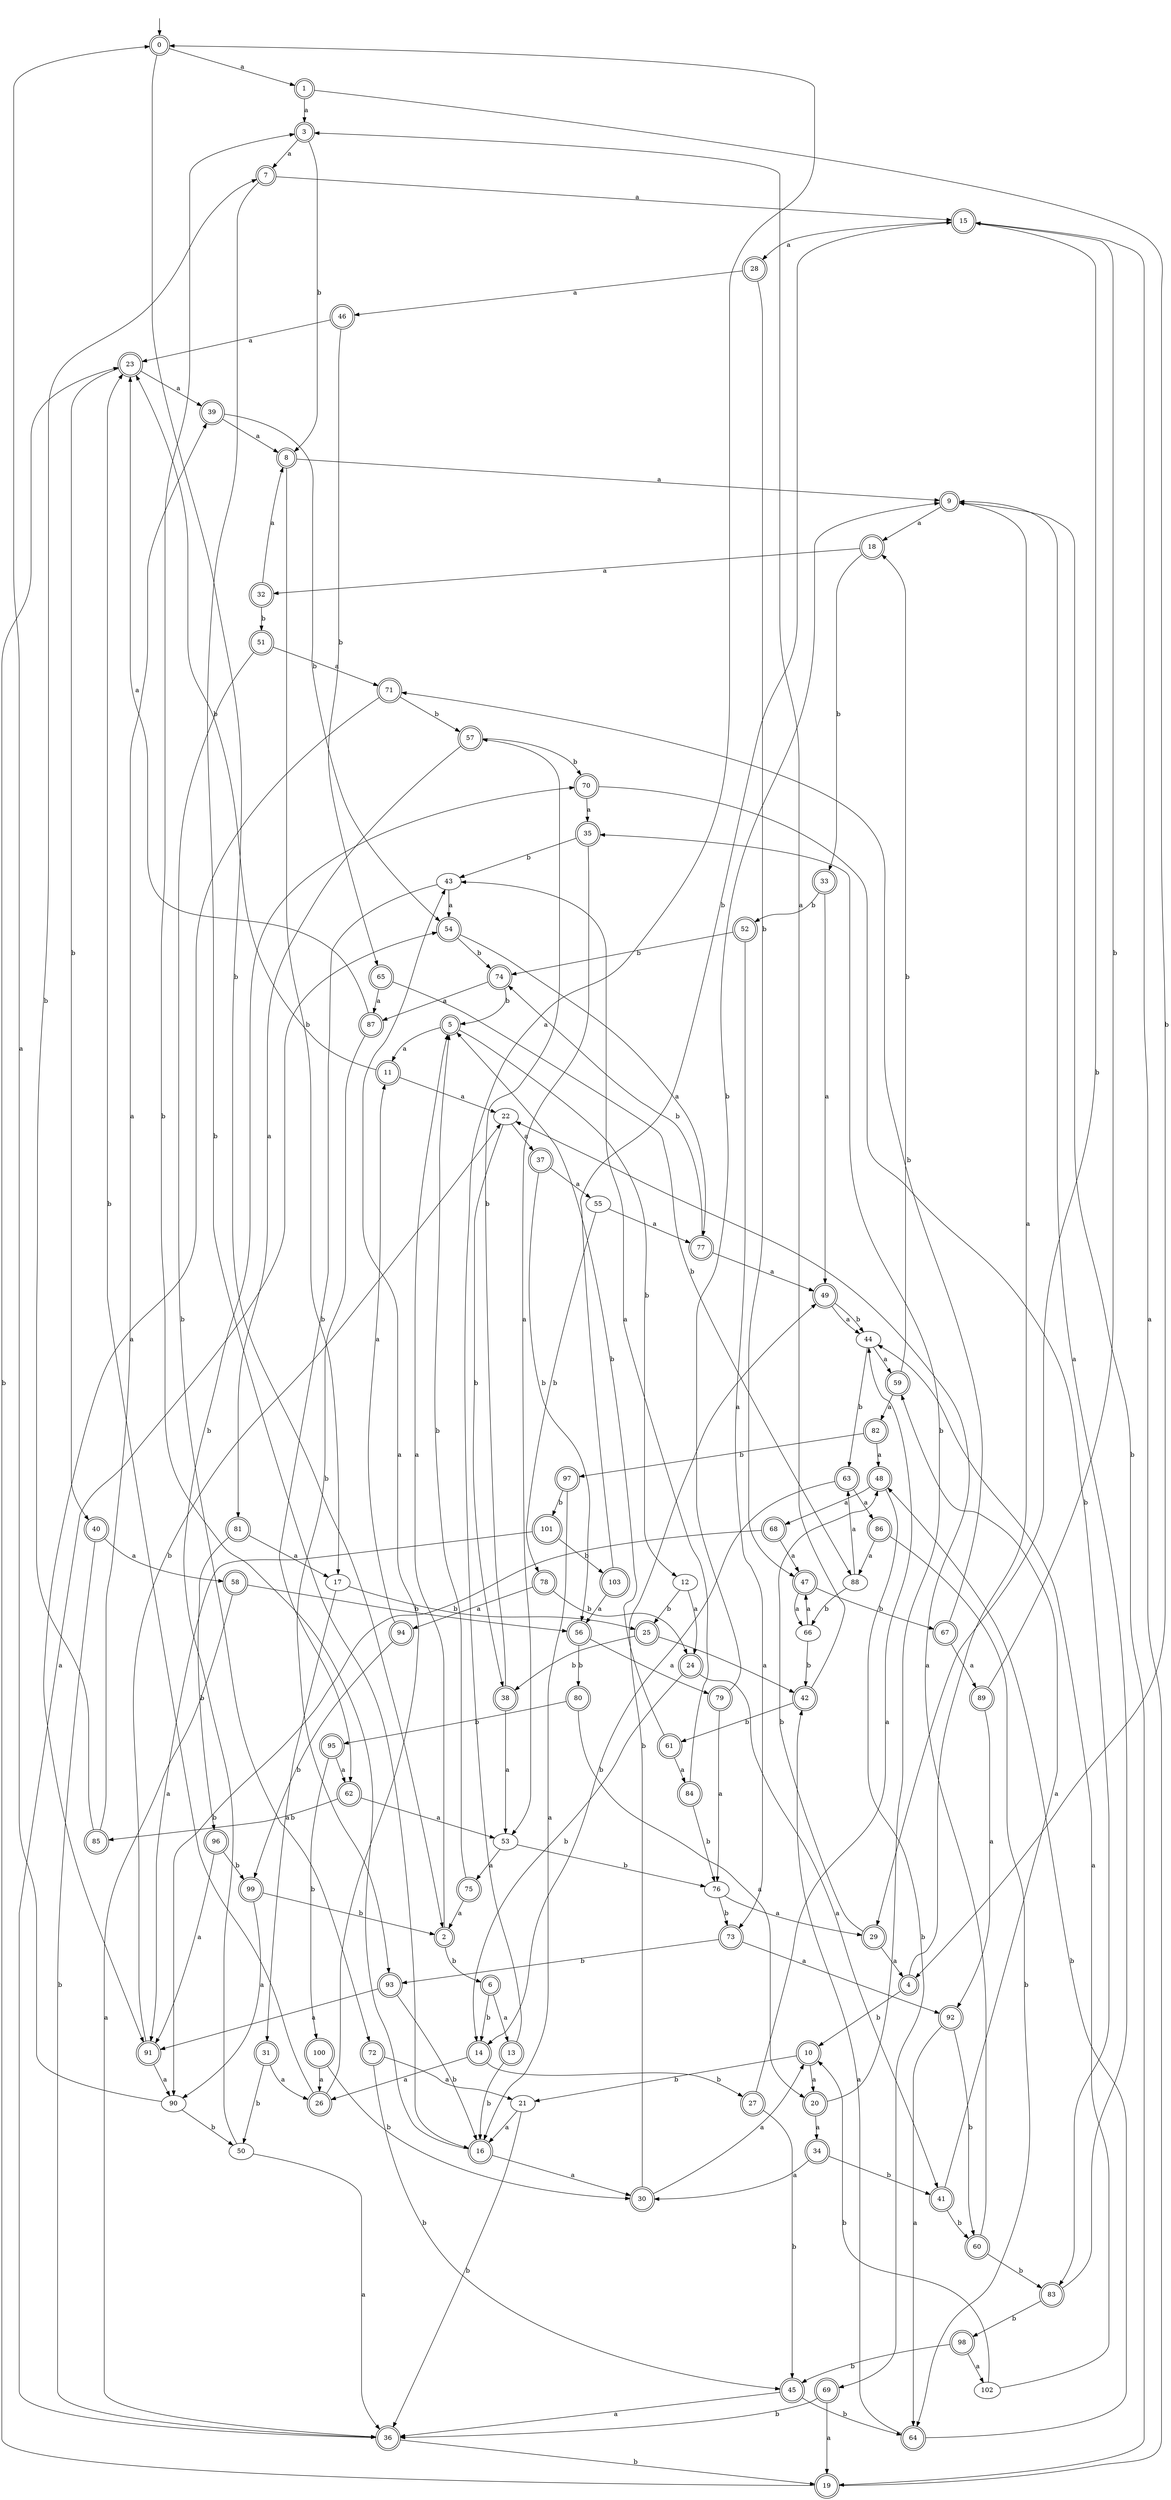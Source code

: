 digraph RandomDFA {
  __start0 [label="", shape=none];
  __start0 -> 0 [label=""];
  0 [shape=circle] [shape=doublecircle]
  0 -> 1 [label="a"]
  0 -> 2 [label="b"]
  1 [shape=doublecircle]
  1 -> 3 [label="a"]
  1 -> 4 [label="b"]
  2 [shape=doublecircle]
  2 -> 5 [label="a"]
  2 -> 6 [label="b"]
  3 [shape=doublecircle]
  3 -> 7 [label="a"]
  3 -> 8 [label="b"]
  4 [shape=doublecircle]
  4 -> 9 [label="a"]
  4 -> 10 [label="b"]
  5 [shape=doublecircle]
  5 -> 11 [label="a"]
  5 -> 12 [label="b"]
  6 [shape=doublecircle]
  6 -> 13 [label="a"]
  6 -> 14 [label="b"]
  7 [shape=doublecircle]
  7 -> 15 [label="a"]
  7 -> 16 [label="b"]
  8 [shape=doublecircle]
  8 -> 9 [label="a"]
  8 -> 17 [label="b"]
  9 [shape=doublecircle]
  9 -> 18 [label="a"]
  9 -> 19 [label="b"]
  10 [shape=doublecircle]
  10 -> 20 [label="a"]
  10 -> 21 [label="b"]
  11 [shape=doublecircle]
  11 -> 22 [label="a"]
  11 -> 23 [label="b"]
  12
  12 -> 24 [label="a"]
  12 -> 25 [label="b"]
  13 [shape=doublecircle]
  13 -> 0 [label="a"]
  13 -> 16 [label="b"]
  14 [shape=doublecircle]
  14 -> 26 [label="a"]
  14 -> 27 [label="b"]
  15 [shape=doublecircle]
  15 -> 28 [label="a"]
  15 -> 29 [label="b"]
  16 [shape=doublecircle]
  16 -> 30 [label="a"]
  16 -> 3 [label="b"]
  17
  17 -> 31 [label="a"]
  17 -> 25 [label="b"]
  18 [shape=doublecircle]
  18 -> 32 [label="a"]
  18 -> 33 [label="b"]
  19 [shape=doublecircle]
  19 -> 15 [label="a"]
  19 -> 23 [label="b"]
  20 [shape=doublecircle]
  20 -> 34 [label="a"]
  20 -> 35 [label="b"]
  21
  21 -> 16 [label="a"]
  21 -> 36 [label="b"]
  22
  22 -> 37 [label="a"]
  22 -> 38 [label="b"]
  23 [shape=doublecircle]
  23 -> 39 [label="a"]
  23 -> 40 [label="b"]
  24 [shape=doublecircle]
  24 -> 41 [label="a"]
  24 -> 14 [label="b"]
  25 [shape=doublecircle]
  25 -> 42 [label="a"]
  25 -> 38 [label="b"]
  26 [shape=doublecircle]
  26 -> 43 [label="a"]
  26 -> 23 [label="b"]
  27 [shape=doublecircle]
  27 -> 44 [label="a"]
  27 -> 45 [label="b"]
  28 [shape=doublecircle]
  28 -> 46 [label="a"]
  28 -> 47 [label="b"]
  29 [shape=doublecircle]
  29 -> 4 [label="a"]
  29 -> 48 [label="b"]
  30 [shape=doublecircle]
  30 -> 10 [label="a"]
  30 -> 49 [label="b"]
  31 [shape=doublecircle]
  31 -> 26 [label="a"]
  31 -> 50 [label="b"]
  32 [shape=doublecircle]
  32 -> 8 [label="a"]
  32 -> 51 [label="b"]
  33 [shape=doublecircle]
  33 -> 49 [label="a"]
  33 -> 52 [label="b"]
  34 [shape=doublecircle]
  34 -> 30 [label="a"]
  34 -> 41 [label="b"]
  35 [shape=doublecircle]
  35 -> 53 [label="a"]
  35 -> 43 [label="b"]
  36 [shape=doublecircle]
  36 -> 54 [label="a"]
  36 -> 19 [label="b"]
  37 [shape=doublecircle]
  37 -> 55 [label="a"]
  37 -> 56 [label="b"]
  38 [shape=doublecircle]
  38 -> 53 [label="a"]
  38 -> 57 [label="b"]
  39 [shape=doublecircle]
  39 -> 8 [label="a"]
  39 -> 54 [label="b"]
  40 [shape=doublecircle]
  40 -> 58 [label="a"]
  40 -> 36 [label="b"]
  41 [shape=doublecircle]
  41 -> 59 [label="a"]
  41 -> 60 [label="b"]
  42 [shape=doublecircle]
  42 -> 3 [label="a"]
  42 -> 61 [label="b"]
  43
  43 -> 54 [label="a"]
  43 -> 62 [label="b"]
  44
  44 -> 59 [label="a"]
  44 -> 63 [label="b"]
  45 [shape=doublecircle]
  45 -> 36 [label="a"]
  45 -> 64 [label="b"]
  46 [shape=doublecircle]
  46 -> 23 [label="a"]
  46 -> 65 [label="b"]
  47 [shape=doublecircle]
  47 -> 66 [label="a"]
  47 -> 67 [label="b"]
  48 [shape=doublecircle]
  48 -> 68 [label="a"]
  48 -> 69 [label="b"]
  49 [shape=doublecircle]
  49 -> 44 [label="a"]
  49 -> 44 [label="b"]
  50
  50 -> 36 [label="a"]
  50 -> 70 [label="b"]
  51 [shape=doublecircle]
  51 -> 71 [label="a"]
  51 -> 72 [label="b"]
  52 [shape=doublecircle]
  52 -> 73 [label="a"]
  52 -> 74 [label="b"]
  53
  53 -> 75 [label="a"]
  53 -> 76 [label="b"]
  54 [shape=doublecircle]
  54 -> 77 [label="a"]
  54 -> 74 [label="b"]
  55
  55 -> 77 [label="a"]
  55 -> 78 [label="b"]
  56 [shape=doublecircle]
  56 -> 79 [label="a"]
  56 -> 80 [label="b"]
  57 [shape=doublecircle]
  57 -> 81 [label="a"]
  57 -> 70 [label="b"]
  58 [shape=doublecircle]
  58 -> 36 [label="a"]
  58 -> 56 [label="b"]
  59 [shape=doublecircle]
  59 -> 82 [label="a"]
  59 -> 18 [label="b"]
  60 [shape=doublecircle]
  60 -> 22 [label="a"]
  60 -> 83 [label="b"]
  61 [shape=doublecircle]
  61 -> 84 [label="a"]
  61 -> 5 [label="b"]
  62 [shape=doublecircle]
  62 -> 53 [label="a"]
  62 -> 85 [label="b"]
  63 [shape=doublecircle]
  63 -> 86 [label="a"]
  63 -> 14 [label="b"]
  64 [shape=doublecircle]
  64 -> 42 [label="a"]
  64 -> 48 [label="b"]
  65 [shape=doublecircle]
  65 -> 87 [label="a"]
  65 -> 88 [label="b"]
  66
  66 -> 47 [label="a"]
  66 -> 42 [label="b"]
  67 [shape=doublecircle]
  67 -> 89 [label="a"]
  67 -> 71 [label="b"]
  68 [shape=doublecircle]
  68 -> 47 [label="a"]
  68 -> 90 [label="b"]
  69 [shape=doublecircle]
  69 -> 19 [label="a"]
  69 -> 36 [label="b"]
  70 [shape=doublecircle]
  70 -> 35 [label="a"]
  70 -> 83 [label="b"]
  71 [shape=doublecircle]
  71 -> 91 [label="a"]
  71 -> 57 [label="b"]
  72 [shape=doublecircle]
  72 -> 21 [label="a"]
  72 -> 45 [label="b"]
  73 [shape=doublecircle]
  73 -> 92 [label="a"]
  73 -> 93 [label="b"]
  74 [shape=doublecircle]
  74 -> 87 [label="a"]
  74 -> 5 [label="b"]
  75 [shape=doublecircle]
  75 -> 2 [label="a"]
  75 -> 5 [label="b"]
  76
  76 -> 29 [label="a"]
  76 -> 73 [label="b"]
  77 [shape=doublecircle]
  77 -> 49 [label="a"]
  77 -> 74 [label="b"]
  78 [shape=doublecircle]
  78 -> 94 [label="a"]
  78 -> 24 [label="b"]
  79 [shape=doublecircle]
  79 -> 76 [label="a"]
  79 -> 9 [label="b"]
  80 [shape=doublecircle]
  80 -> 20 [label="a"]
  80 -> 95 [label="b"]
  81 [shape=doublecircle]
  81 -> 17 [label="a"]
  81 -> 96 [label="b"]
  82 [shape=doublecircle]
  82 -> 48 [label="a"]
  82 -> 97 [label="b"]
  83 [shape=doublecircle]
  83 -> 9 [label="a"]
  83 -> 98 [label="b"]
  84 [shape=doublecircle]
  84 -> 43 [label="a"]
  84 -> 76 [label="b"]
  85 [shape=doublecircle]
  85 -> 39 [label="a"]
  85 -> 7 [label="b"]
  86 [shape=doublecircle]
  86 -> 88 [label="a"]
  86 -> 64 [label="b"]
  87 [shape=doublecircle]
  87 -> 23 [label="a"]
  87 -> 93 [label="b"]
  88
  88 -> 63 [label="a"]
  88 -> 66 [label="b"]
  89 [shape=doublecircle]
  89 -> 92 [label="a"]
  89 -> 15 [label="b"]
  90
  90 -> 0 [label="a"]
  90 -> 50 [label="b"]
  91 [shape=doublecircle]
  91 -> 90 [label="a"]
  91 -> 22 [label="b"]
  92 [shape=doublecircle]
  92 -> 64 [label="a"]
  92 -> 60 [label="b"]
  93 [shape=doublecircle]
  93 -> 91 [label="a"]
  93 -> 16 [label="b"]
  94 [shape=doublecircle]
  94 -> 11 [label="a"]
  94 -> 99 [label="b"]
  95 [shape=doublecircle]
  95 -> 62 [label="a"]
  95 -> 100 [label="b"]
  96 [shape=doublecircle]
  96 -> 91 [label="a"]
  96 -> 99 [label="b"]
  97 [shape=doublecircle]
  97 -> 16 [label="a"]
  97 -> 101 [label="b"]
  98 [shape=doublecircle]
  98 -> 102 [label="a"]
  98 -> 45 [label="b"]
  99 [shape=doublecircle]
  99 -> 90 [label="a"]
  99 -> 2 [label="b"]
  100 [shape=doublecircle]
  100 -> 26 [label="a"]
  100 -> 30 [label="b"]
  101 [shape=doublecircle]
  101 -> 91 [label="a"]
  101 -> 103 [label="b"]
  102
  102 -> 44 [label="a"]
  102 -> 10 [label="b"]
  103 [shape=doublecircle]
  103 -> 56 [label="a"]
  103 -> 15 [label="b"]
}
